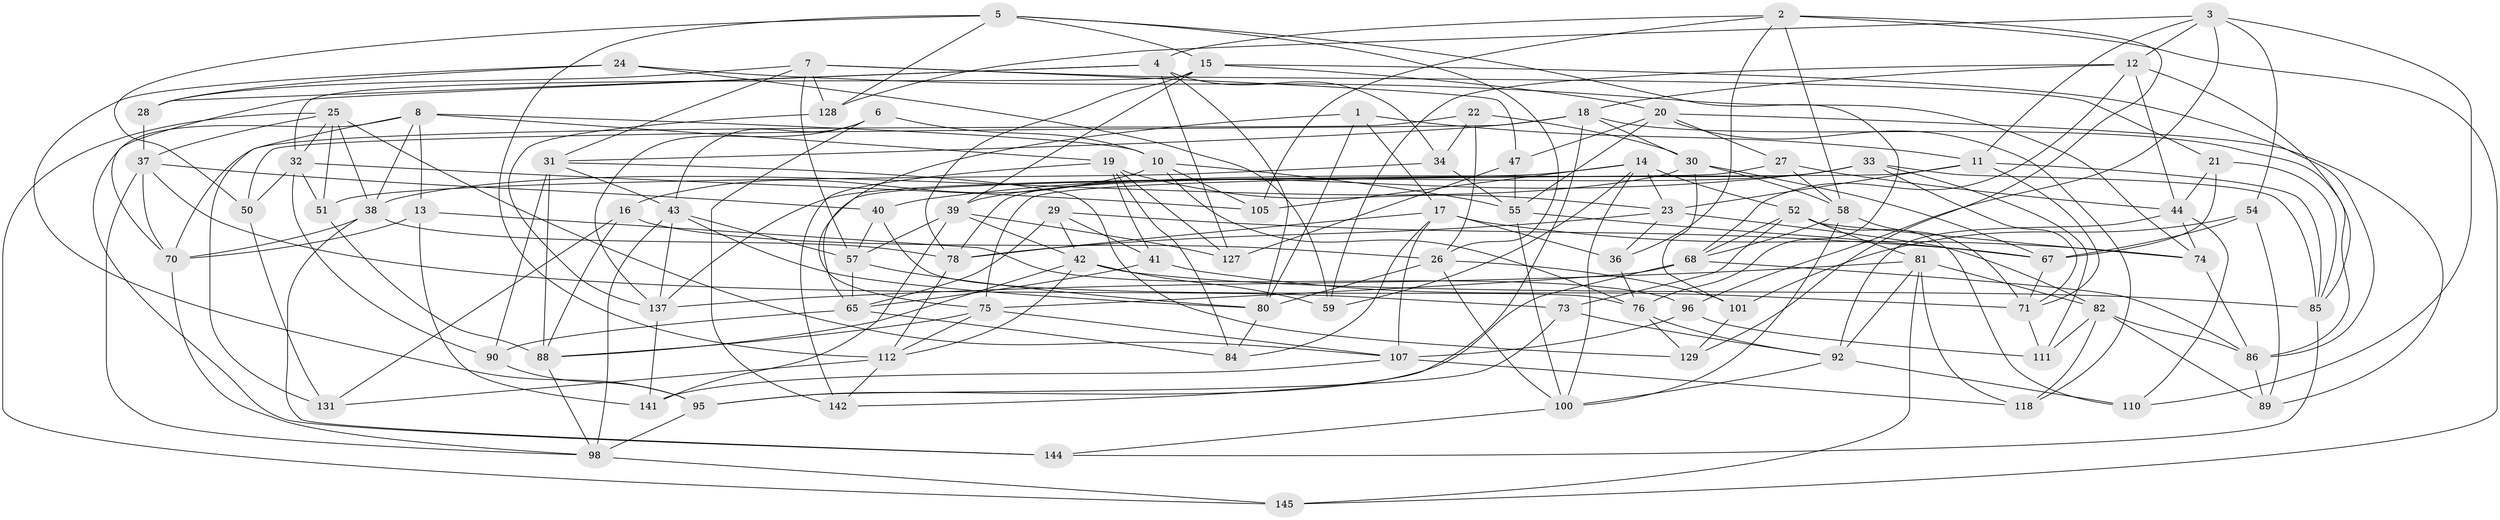 // Generated by graph-tools (version 1.1) at 2025/52/02/27/25 19:52:28]
// undirected, 91 vertices, 235 edges
graph export_dot {
graph [start="1"]
  node [color=gray90,style=filled];
  1;
  2 [super="+35"];
  3 [super="+9"];
  4 [super="+125"];
  5 [super="+79"];
  6;
  7 [super="+56"];
  8 [super="+53"];
  10 [super="+136"];
  11 [super="+62"];
  12 [super="+49"];
  13;
  14 [super="+48"];
  15 [super="+72"];
  16;
  17 [super="+69"];
  18 [super="+63"];
  19 [super="+140"];
  20 [super="+139"];
  21;
  22;
  23 [super="+83"];
  24 [super="+46"];
  25 [super="+91"];
  26 [super="+120"];
  27;
  28;
  29;
  30 [super="+132"];
  31 [super="+61"];
  32 [super="+102"];
  33 [super="+45"];
  34;
  36;
  37 [super="+133"];
  38 [super="+64"];
  39 [super="+115"];
  40;
  41;
  42 [super="+135"];
  43 [super="+66"];
  44 [super="+60"];
  47;
  50;
  51;
  52 [super="+108"];
  54;
  55 [super="+143"];
  57 [super="+103"];
  58 [super="+134"];
  59;
  65 [super="+116"];
  67 [super="+113"];
  68 [super="+130"];
  70 [super="+126"];
  71 [super="+93"];
  73;
  74 [super="+77"];
  75 [super="+97"];
  76 [super="+87"];
  78 [super="+138"];
  80 [super="+122"];
  81 [super="+106"];
  82 [super="+104"];
  84;
  85 [super="+117"];
  86 [super="+124"];
  88 [super="+121"];
  89;
  90;
  92 [super="+94"];
  95 [super="+99"];
  96;
  98 [super="+114"];
  100 [super="+109"];
  101;
  105;
  107 [super="+119"];
  110;
  111;
  112 [super="+123"];
  118;
  127;
  128;
  129;
  131;
  137 [super="+146"];
  141;
  142;
  144;
  145;
  1 -- 17;
  1 -- 11;
  1 -- 75;
  1 -- 80;
  2 -- 4;
  2 -- 145;
  2 -- 58;
  2 -- 105;
  2 -- 129;
  2 -- 36;
  3 -- 54;
  3 -- 128;
  3 -- 12;
  3 -- 96;
  3 -- 11;
  3 -- 110;
  4 -- 28;
  4 -- 34;
  4 -- 70;
  4 -- 127;
  4 -- 80;
  5 -- 15;
  5 -- 128;
  5 -- 50;
  5 -- 76;
  5 -- 112;
  5 -- 26;
  6 -- 137;
  6 -- 142;
  6 -- 10;
  6 -- 43;
  7 -- 28;
  7 -- 128;
  7 -- 21;
  7 -- 57;
  7 -- 31;
  7 -- 47;
  8 -- 10;
  8 -- 19;
  8 -- 13;
  8 -- 131;
  8 -- 144;
  8 -- 38;
  10 -- 55;
  10 -- 105;
  10 -- 16;
  10 -- 76;
  11 -- 71;
  11 -- 23;
  11 -- 75;
  11 -- 85;
  12 -- 68;
  12 -- 18;
  12 -- 85;
  12 -- 59;
  12 -- 44;
  13 -- 141;
  13 -- 96;
  13 -- 70;
  14 -- 137;
  14 -- 105;
  14 -- 100;
  14 -- 59;
  14 -- 52;
  14 -- 23;
  15 -- 78;
  15 -- 39;
  15 -- 32;
  15 -- 20;
  15 -- 86;
  16 -- 26;
  16 -- 131;
  16 -- 88;
  17 -- 107;
  17 -- 84;
  17 -- 74;
  17 -- 36;
  17 -- 78;
  18 -- 50;
  18 -- 86;
  18 -- 142;
  18 -- 30;
  18 -- 31;
  19 -- 84;
  19 -- 142;
  19 -- 41;
  19 -- 127;
  19 -- 23;
  20 -- 118;
  20 -- 89;
  20 -- 47;
  20 -- 27;
  20 -- 55;
  21 -- 44;
  21 -- 67;
  21 -- 85;
  22 -- 34;
  22 -- 30;
  22 -- 70;
  22 -- 26;
  23 -- 36;
  23 -- 78;
  23 -- 82;
  24 -- 74 [weight=2];
  24 -- 95 [weight=2];
  24 -- 59;
  24 -- 28;
  25 -- 37;
  25 -- 32;
  25 -- 107;
  25 -- 145;
  25 -- 51;
  25 -- 38;
  26 -- 101;
  26 -- 80;
  26 -- 100;
  27 -- 65;
  27 -- 58;
  27 -- 44;
  28 -- 37;
  29 -- 41;
  29 -- 67;
  29 -- 65;
  29 -- 42;
  30 -- 101;
  30 -- 58;
  30 -- 38;
  30 -- 67;
  31 -- 90;
  31 -- 88;
  31 -- 129;
  31 -- 43;
  32 -- 51;
  32 -- 105;
  32 -- 90;
  32 -- 50;
  33 -- 111;
  33 -- 78;
  33 -- 39;
  33 -- 40;
  33 -- 71;
  33 -- 85;
  34 -- 51;
  34 -- 55;
  36 -- 76;
  37 -- 73;
  37 -- 40;
  37 -- 98;
  37 -- 70;
  38 -- 144;
  38 -- 78;
  38 -- 70;
  39 -- 127;
  39 -- 42;
  39 -- 141;
  39 -- 57;
  40 -- 57;
  40 -- 76;
  41 -- 71;
  41 -- 65;
  42 -- 112;
  42 -- 85;
  42 -- 88;
  42 -- 59;
  43 -- 80;
  43 -- 98;
  43 -- 137;
  43 -- 57;
  44 -- 110;
  44 -- 92;
  44 -- 74;
  47 -- 127;
  47 -- 55;
  50 -- 131;
  51 -- 88;
  52 -- 73;
  52 -- 110;
  52 -- 68;
  52 -- 81;
  52 -- 74;
  54 -- 101;
  54 -- 89;
  54 -- 67;
  55 -- 67;
  55 -- 100;
  57 -- 65;
  57 -- 80;
  58 -- 100;
  58 -- 68;
  58 -- 71;
  65 -- 90;
  65 -- 84;
  67 -- 71;
  68 -- 95;
  68 -- 86;
  68 -- 75;
  70 -- 98;
  71 -- 111;
  73 -- 92;
  73 -- 95;
  74 -- 86;
  75 -- 107;
  75 -- 88;
  75 -- 112;
  76 -- 129;
  76 -- 92;
  78 -- 112;
  80 -- 84;
  81 -- 118;
  81 -- 82;
  81 -- 92;
  81 -- 145;
  81 -- 137;
  82 -- 118;
  82 -- 111;
  82 -- 89;
  82 -- 86;
  85 -- 144;
  86 -- 89;
  88 -- 98;
  90 -- 95;
  92 -- 110;
  92 -- 100;
  95 -- 98;
  96 -- 111;
  96 -- 107;
  98 -- 145;
  100 -- 144;
  101 -- 129;
  107 -- 118;
  107 -- 141;
  112 -- 131;
  112 -- 142;
  128 -- 137;
  137 -- 141;
}
